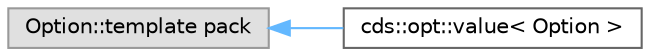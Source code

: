 digraph "类继承关系图"
{
 // LATEX_PDF_SIZE
  bgcolor="transparent";
  edge [fontname=Helvetica,fontsize=10,labelfontname=Helvetica,labelfontsize=10];
  node [fontname=Helvetica,fontsize=10,shape=box,height=0.2,width=0.4];
  rankdir="LR";
  Node0 [id="Node000000",label="Option::template pack",height=0.2,width=0.4,color="grey60", fillcolor="#E0E0E0", style="filled",tooltip=" "];
  Node0 -> Node1 [id="edge5713_Node000000_Node000001",dir="back",color="steelblue1",style="solid",tooltip=" "];
  Node1 [id="Node000001",label="cds::opt::value\< Option \>",height=0.2,width=0.4,color="grey40", fillcolor="white", style="filled",URL="$structcds_1_1opt_1_1value.html",tooltip="Metafunction to select option value"];
}
